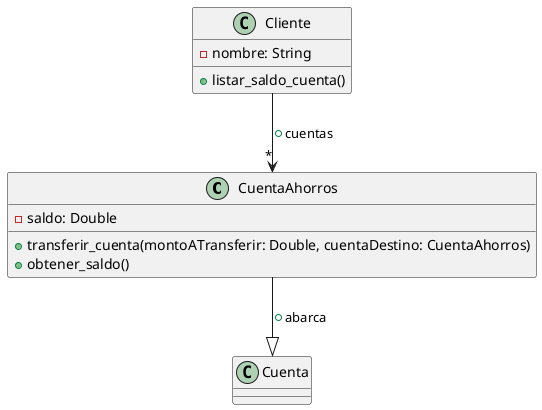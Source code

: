 @startuml
'https://plantuml.com/class-diagram

 class CuentaAhorros{
  - saldo: Double
  + transferir_cuenta(montoATransferir: Double, cuentaDestino: CuentaAhorros)
  +obtener_saldo()
 }
 class Cliente{
 -nombre: String
 +listar_saldo_cuenta()
 }

 Cliente -->"*" CuentaAhorros: + cuentas
CuentaAhorros --|> Cuenta: + abarca



@enduml